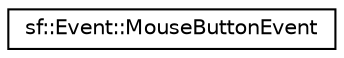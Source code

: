 digraph "Graphical Class Hierarchy"
{
  edge [fontname="Helvetica",fontsize="10",labelfontname="Helvetica",labelfontsize="10"];
  node [fontname="Helvetica",fontsize="10",shape=record];
  rankdir="LR";
  Node0 [label="sf::Event::MouseButtonEvent",height=0.2,width=0.4,color="black", fillcolor="white", style="filled",URL="$structsf_1_1_event_1_1_mouse_button_event.html",tooltip="Mouse buttons events parameters (MouseButtonPressed, MouseButtonReleased) "];
}
